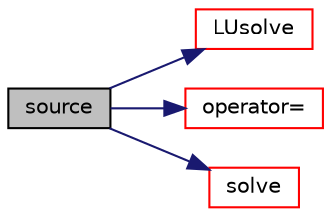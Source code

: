 digraph "source"
{
  bgcolor="transparent";
  edge [fontname="Helvetica",fontsize="10",labelfontname="Helvetica",labelfontsize="10"];
  node [fontname="Helvetica",fontsize="10",shape=record];
  rankdir="LR";
  Node17 [label="source",height=0.2,width=0.4,color="black", fillcolor="grey75", style="filled", fontcolor="black"];
  Node17 -> Node18 [color="midnightblue",fontsize="10",style="solid",fontname="Helvetica"];
  Node18 [label="LUsolve",height=0.2,width=0.4,color="red",URL="$a28213.html#af0ef730dc0afff3dd70215c280fefc38",tooltip="Solve the matrix using LU decomposition with pivoting. "];
  Node17 -> Node28 [color="midnightblue",fontsize="10",style="solid",fontname="Helvetica"];
  Node28 [label="operator=",height=0.2,width=0.4,color="red",URL="$a28213.html#a17f7f78441c5c52b4f8e6f8cff669798"];
  Node17 -> Node73 [color="midnightblue",fontsize="10",style="solid",fontname="Helvetica"];
  Node73 [label="solve",height=0.2,width=0.4,color="red",URL="$a28213.html#a9bceeb77ef1d39ed5c1c88a0acc2e71f",tooltip="Solve the matrix using Gaussian elimination with pivoting. "];
}
